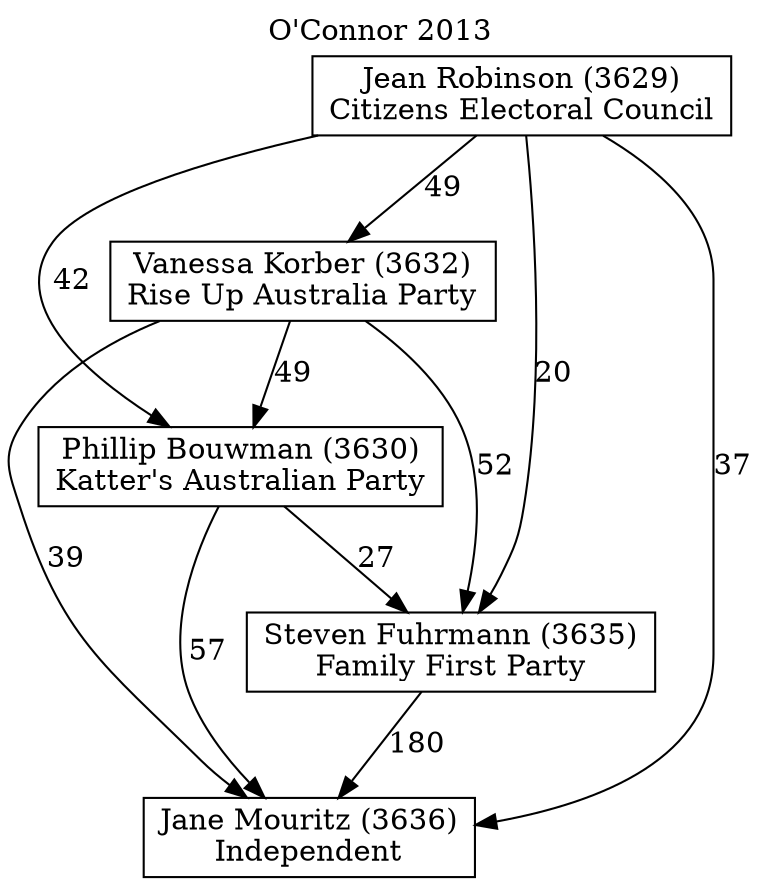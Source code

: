 // House preference flow
digraph "Jane Mouritz (3636)_O'Connor_2013" {
	graph [label="O'Connor 2013" labelloc=t mclimit=10]
	node [shape=box]
	"Jane Mouritz (3636)" [label="Jane Mouritz (3636)
Independent"]
	"Steven Fuhrmann (3635)" [label="Steven Fuhrmann (3635)
Family First Party"]
	"Phillip Bouwman (3630)" [label="Phillip Bouwman (3630)
Katter's Australian Party"]
	"Vanessa Korber (3632)" [label="Vanessa Korber (3632)
Rise Up Australia Party"]
	"Jean Robinson (3629)" [label="Jean Robinson (3629)
Citizens Electoral Council"]
	"Steven Fuhrmann (3635)" -> "Jane Mouritz (3636)" [label=180]
	"Phillip Bouwman (3630)" -> "Steven Fuhrmann (3635)" [label=27]
	"Vanessa Korber (3632)" -> "Phillip Bouwman (3630)" [label=49]
	"Jean Robinson (3629)" -> "Vanessa Korber (3632)" [label=49]
	"Phillip Bouwman (3630)" -> "Jane Mouritz (3636)" [label=57]
	"Vanessa Korber (3632)" -> "Jane Mouritz (3636)" [label=39]
	"Jean Robinson (3629)" -> "Jane Mouritz (3636)" [label=37]
	"Jean Robinson (3629)" -> "Phillip Bouwman (3630)" [label=42]
	"Vanessa Korber (3632)" -> "Steven Fuhrmann (3635)" [label=52]
	"Jean Robinson (3629)" -> "Steven Fuhrmann (3635)" [label=20]
}
